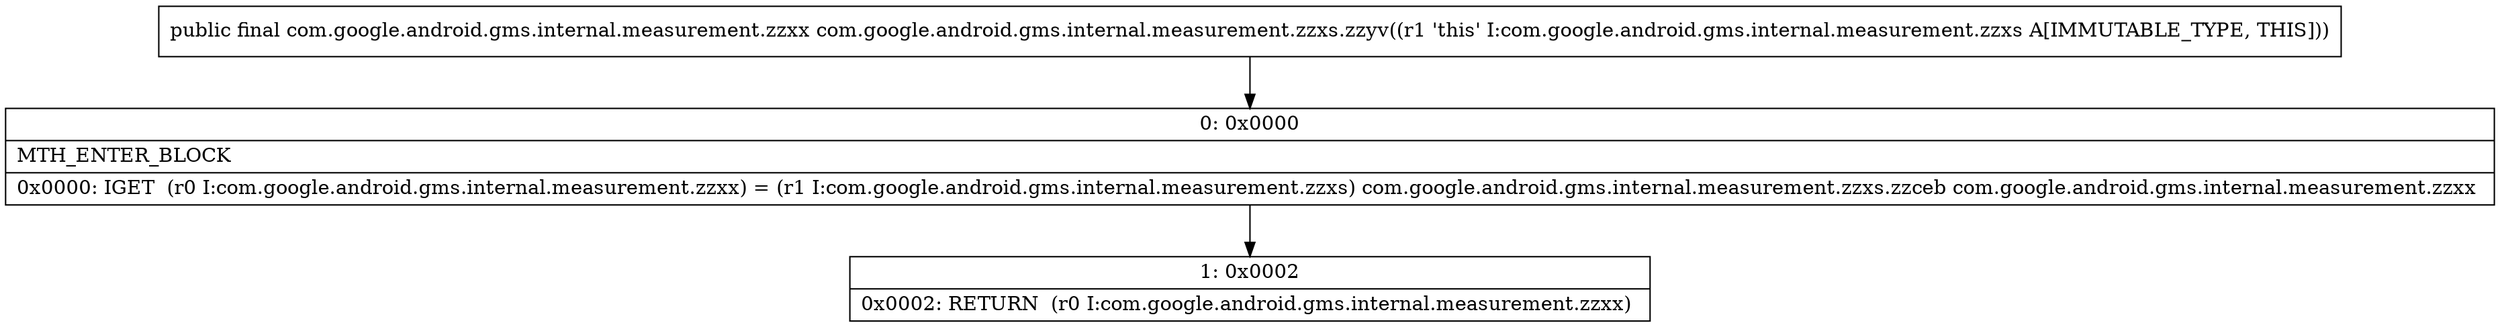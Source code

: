 digraph "CFG forcom.google.android.gms.internal.measurement.zzxs.zzyv()Lcom\/google\/android\/gms\/internal\/measurement\/zzxx;" {
Node_0 [shape=record,label="{0\:\ 0x0000|MTH_ENTER_BLOCK\l|0x0000: IGET  (r0 I:com.google.android.gms.internal.measurement.zzxx) = (r1 I:com.google.android.gms.internal.measurement.zzxs) com.google.android.gms.internal.measurement.zzxs.zzceb com.google.android.gms.internal.measurement.zzxx \l}"];
Node_1 [shape=record,label="{1\:\ 0x0002|0x0002: RETURN  (r0 I:com.google.android.gms.internal.measurement.zzxx) \l}"];
MethodNode[shape=record,label="{public final com.google.android.gms.internal.measurement.zzxx com.google.android.gms.internal.measurement.zzxs.zzyv((r1 'this' I:com.google.android.gms.internal.measurement.zzxs A[IMMUTABLE_TYPE, THIS])) }"];
MethodNode -> Node_0;
Node_0 -> Node_1;
}

